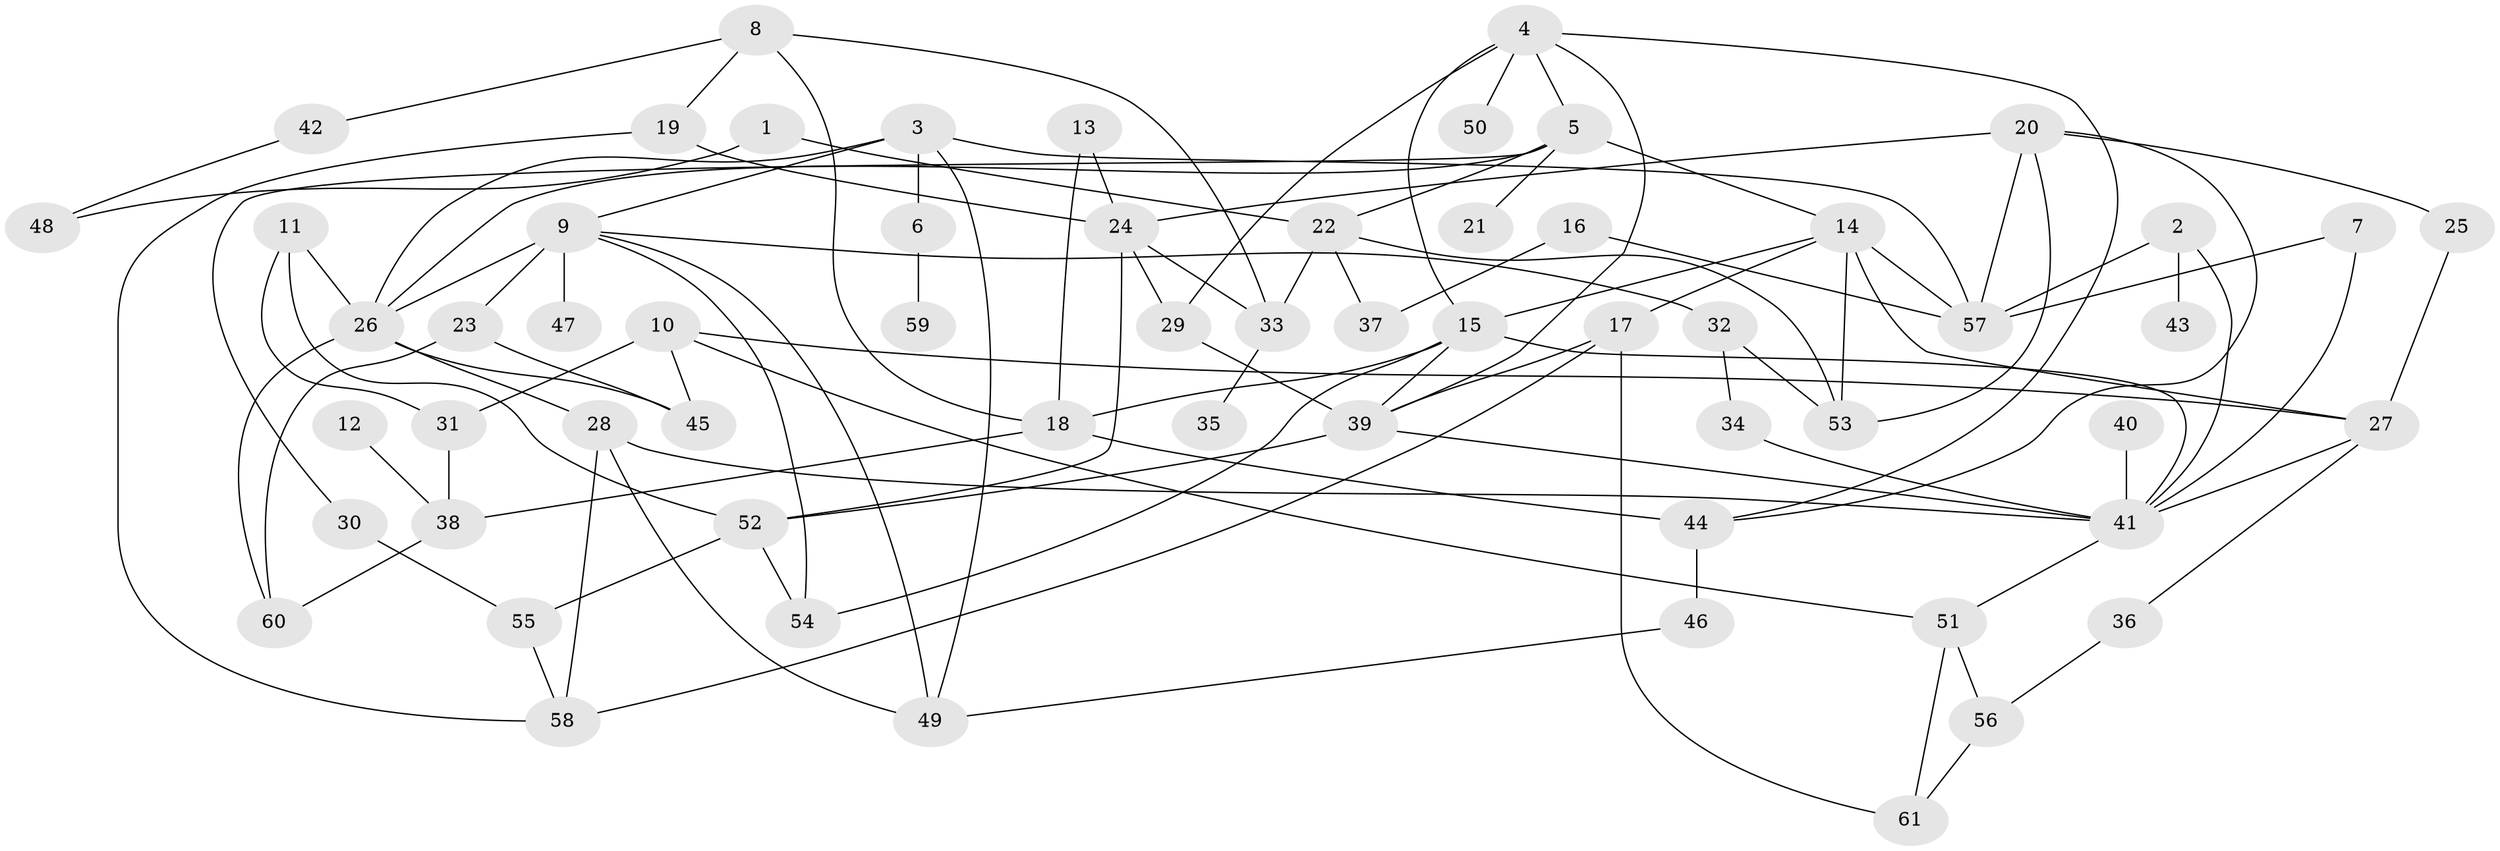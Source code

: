 // original degree distribution, {7: 0.03278688524590164, 3: 0.2786885245901639, 6: 0.040983606557377046, 8: 0.01639344262295082, 2: 0.29508196721311475, 1: 0.1885245901639344, 4: 0.10655737704918032, 5: 0.040983606557377046}
// Generated by graph-tools (version 1.1) at 2025/00/03/09/25 03:00:57]
// undirected, 61 vertices, 106 edges
graph export_dot {
graph [start="1"]
  node [color=gray90,style=filled];
  1;
  2;
  3;
  4;
  5;
  6;
  7;
  8;
  9;
  10;
  11;
  12;
  13;
  14;
  15;
  16;
  17;
  18;
  19;
  20;
  21;
  22;
  23;
  24;
  25;
  26;
  27;
  28;
  29;
  30;
  31;
  32;
  33;
  34;
  35;
  36;
  37;
  38;
  39;
  40;
  41;
  42;
  43;
  44;
  45;
  46;
  47;
  48;
  49;
  50;
  51;
  52;
  53;
  54;
  55;
  56;
  57;
  58;
  59;
  60;
  61;
  1 -- 22 [weight=1.0];
  1 -- 48 [weight=1.0];
  2 -- 41 [weight=1.0];
  2 -- 43 [weight=1.0];
  2 -- 57 [weight=1.0];
  3 -- 6 [weight=1.0];
  3 -- 9 [weight=1.0];
  3 -- 26 [weight=1.0];
  3 -- 49 [weight=1.0];
  3 -- 57 [weight=1.0];
  4 -- 5 [weight=1.0];
  4 -- 15 [weight=1.0];
  4 -- 29 [weight=1.0];
  4 -- 39 [weight=1.0];
  4 -- 44 [weight=1.0];
  4 -- 50 [weight=1.0];
  5 -- 14 [weight=1.0];
  5 -- 21 [weight=1.0];
  5 -- 22 [weight=1.0];
  5 -- 26 [weight=1.0];
  5 -- 30 [weight=1.0];
  6 -- 59 [weight=1.0];
  7 -- 41 [weight=1.0];
  7 -- 57 [weight=1.0];
  8 -- 18 [weight=1.0];
  8 -- 19 [weight=1.0];
  8 -- 33 [weight=1.0];
  8 -- 42 [weight=1.0];
  9 -- 23 [weight=2.0];
  9 -- 26 [weight=1.0];
  9 -- 32 [weight=1.0];
  9 -- 47 [weight=2.0];
  9 -- 49 [weight=1.0];
  9 -- 54 [weight=1.0];
  10 -- 27 [weight=1.0];
  10 -- 31 [weight=1.0];
  10 -- 45 [weight=1.0];
  10 -- 51 [weight=1.0];
  11 -- 26 [weight=1.0];
  11 -- 31 [weight=1.0];
  11 -- 52 [weight=1.0];
  12 -- 38 [weight=1.0];
  13 -- 18 [weight=1.0];
  13 -- 24 [weight=1.0];
  14 -- 15 [weight=1.0];
  14 -- 17 [weight=1.0];
  14 -- 27 [weight=2.0];
  14 -- 53 [weight=1.0];
  14 -- 57 [weight=1.0];
  15 -- 18 [weight=2.0];
  15 -- 39 [weight=1.0];
  15 -- 41 [weight=1.0];
  15 -- 54 [weight=1.0];
  16 -- 37 [weight=1.0];
  16 -- 57 [weight=1.0];
  17 -- 39 [weight=1.0];
  17 -- 58 [weight=1.0];
  17 -- 61 [weight=1.0];
  18 -- 38 [weight=1.0];
  18 -- 44 [weight=2.0];
  19 -- 24 [weight=1.0];
  19 -- 58 [weight=1.0];
  20 -- 24 [weight=1.0];
  20 -- 25 [weight=1.0];
  20 -- 44 [weight=1.0];
  20 -- 53 [weight=1.0];
  20 -- 57 [weight=1.0];
  22 -- 33 [weight=1.0];
  22 -- 37 [weight=1.0];
  22 -- 53 [weight=1.0];
  23 -- 45 [weight=1.0];
  23 -- 60 [weight=1.0];
  24 -- 29 [weight=1.0];
  24 -- 33 [weight=2.0];
  24 -- 52 [weight=1.0];
  25 -- 27 [weight=1.0];
  26 -- 28 [weight=1.0];
  26 -- 45 [weight=1.0];
  26 -- 60 [weight=1.0];
  27 -- 36 [weight=1.0];
  27 -- 41 [weight=1.0];
  28 -- 41 [weight=1.0];
  28 -- 49 [weight=1.0];
  28 -- 58 [weight=1.0];
  29 -- 39 [weight=1.0];
  30 -- 55 [weight=1.0];
  31 -- 38 [weight=1.0];
  32 -- 34 [weight=1.0];
  32 -- 53 [weight=1.0];
  33 -- 35 [weight=1.0];
  34 -- 41 [weight=1.0];
  36 -- 56 [weight=1.0];
  38 -- 60 [weight=1.0];
  39 -- 41 [weight=1.0];
  39 -- 52 [weight=1.0];
  40 -- 41 [weight=1.0];
  41 -- 51 [weight=1.0];
  42 -- 48 [weight=1.0];
  44 -- 46 [weight=1.0];
  46 -- 49 [weight=1.0];
  51 -- 56 [weight=1.0];
  51 -- 61 [weight=1.0];
  52 -- 54 [weight=1.0];
  52 -- 55 [weight=1.0];
  55 -- 58 [weight=1.0];
  56 -- 61 [weight=1.0];
}

